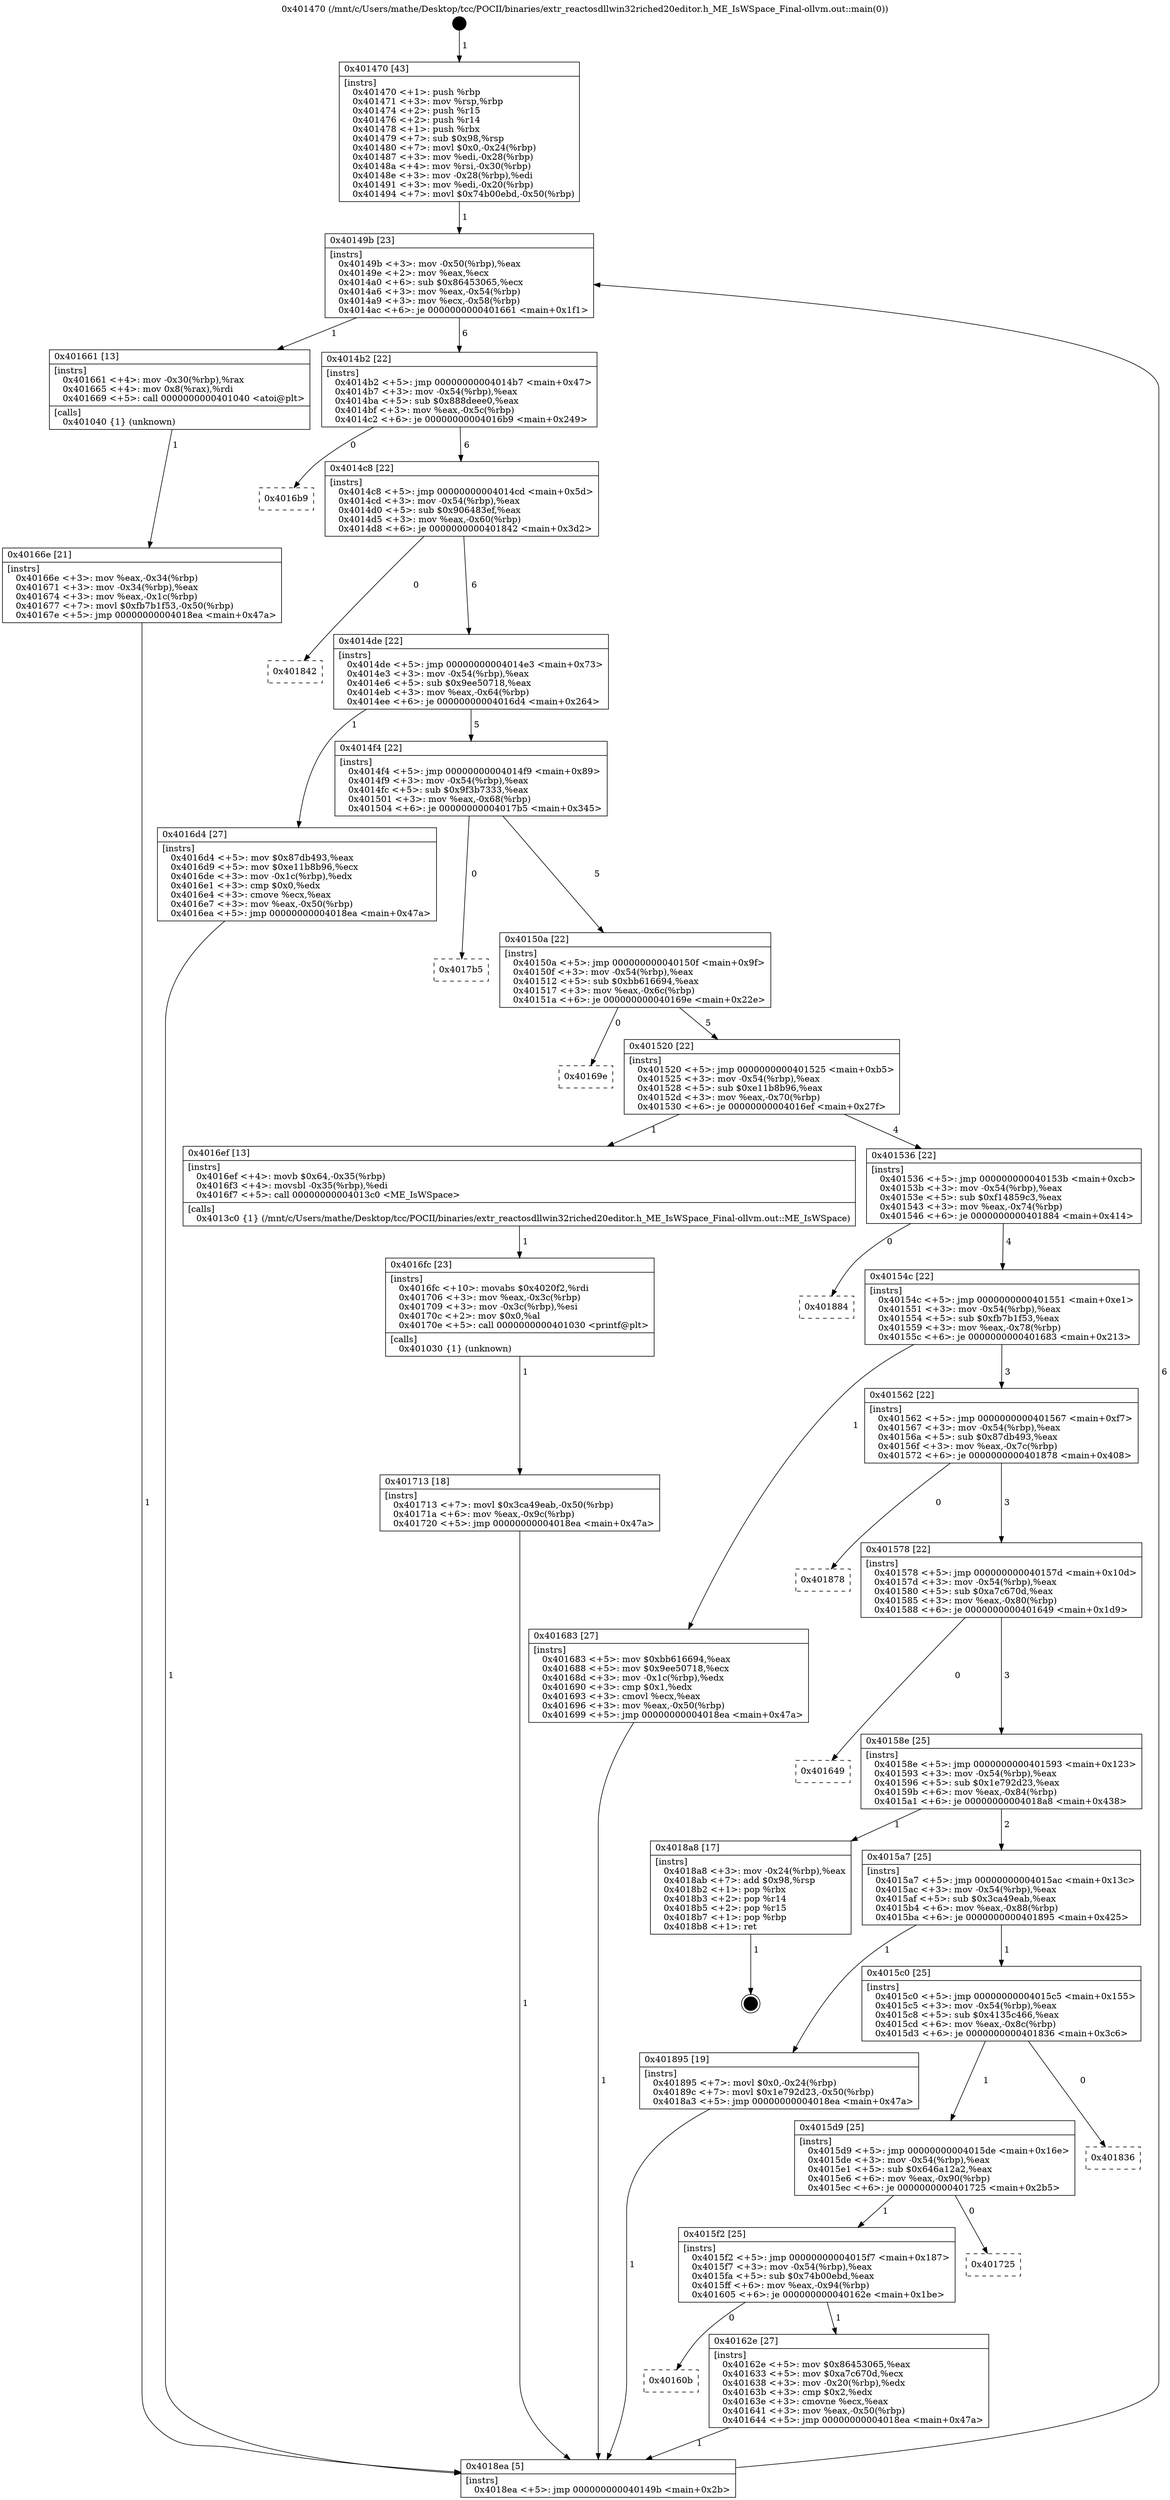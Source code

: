 digraph "0x401470" {
  label = "0x401470 (/mnt/c/Users/mathe/Desktop/tcc/POCII/binaries/extr_reactosdllwin32riched20editor.h_ME_IsWSpace_Final-ollvm.out::main(0))"
  labelloc = "t"
  node[shape=record]

  Entry [label="",width=0.3,height=0.3,shape=circle,fillcolor=black,style=filled]
  "0x40149b" [label="{
     0x40149b [23]\l
     | [instrs]\l
     &nbsp;&nbsp;0x40149b \<+3\>: mov -0x50(%rbp),%eax\l
     &nbsp;&nbsp;0x40149e \<+2\>: mov %eax,%ecx\l
     &nbsp;&nbsp;0x4014a0 \<+6\>: sub $0x86453065,%ecx\l
     &nbsp;&nbsp;0x4014a6 \<+3\>: mov %eax,-0x54(%rbp)\l
     &nbsp;&nbsp;0x4014a9 \<+3\>: mov %ecx,-0x58(%rbp)\l
     &nbsp;&nbsp;0x4014ac \<+6\>: je 0000000000401661 \<main+0x1f1\>\l
  }"]
  "0x401661" [label="{
     0x401661 [13]\l
     | [instrs]\l
     &nbsp;&nbsp;0x401661 \<+4\>: mov -0x30(%rbp),%rax\l
     &nbsp;&nbsp;0x401665 \<+4\>: mov 0x8(%rax),%rdi\l
     &nbsp;&nbsp;0x401669 \<+5\>: call 0000000000401040 \<atoi@plt\>\l
     | [calls]\l
     &nbsp;&nbsp;0x401040 \{1\} (unknown)\l
  }"]
  "0x4014b2" [label="{
     0x4014b2 [22]\l
     | [instrs]\l
     &nbsp;&nbsp;0x4014b2 \<+5\>: jmp 00000000004014b7 \<main+0x47\>\l
     &nbsp;&nbsp;0x4014b7 \<+3\>: mov -0x54(%rbp),%eax\l
     &nbsp;&nbsp;0x4014ba \<+5\>: sub $0x888deee0,%eax\l
     &nbsp;&nbsp;0x4014bf \<+3\>: mov %eax,-0x5c(%rbp)\l
     &nbsp;&nbsp;0x4014c2 \<+6\>: je 00000000004016b9 \<main+0x249\>\l
  }"]
  Exit [label="",width=0.3,height=0.3,shape=circle,fillcolor=black,style=filled,peripheries=2]
  "0x4016b9" [label="{
     0x4016b9\l
  }", style=dashed]
  "0x4014c8" [label="{
     0x4014c8 [22]\l
     | [instrs]\l
     &nbsp;&nbsp;0x4014c8 \<+5\>: jmp 00000000004014cd \<main+0x5d\>\l
     &nbsp;&nbsp;0x4014cd \<+3\>: mov -0x54(%rbp),%eax\l
     &nbsp;&nbsp;0x4014d0 \<+5\>: sub $0x906483ef,%eax\l
     &nbsp;&nbsp;0x4014d5 \<+3\>: mov %eax,-0x60(%rbp)\l
     &nbsp;&nbsp;0x4014d8 \<+6\>: je 0000000000401842 \<main+0x3d2\>\l
  }"]
  "0x401713" [label="{
     0x401713 [18]\l
     | [instrs]\l
     &nbsp;&nbsp;0x401713 \<+7\>: movl $0x3ca49eab,-0x50(%rbp)\l
     &nbsp;&nbsp;0x40171a \<+6\>: mov %eax,-0x9c(%rbp)\l
     &nbsp;&nbsp;0x401720 \<+5\>: jmp 00000000004018ea \<main+0x47a\>\l
  }"]
  "0x401842" [label="{
     0x401842\l
  }", style=dashed]
  "0x4014de" [label="{
     0x4014de [22]\l
     | [instrs]\l
     &nbsp;&nbsp;0x4014de \<+5\>: jmp 00000000004014e3 \<main+0x73\>\l
     &nbsp;&nbsp;0x4014e3 \<+3\>: mov -0x54(%rbp),%eax\l
     &nbsp;&nbsp;0x4014e6 \<+5\>: sub $0x9ee50718,%eax\l
     &nbsp;&nbsp;0x4014eb \<+3\>: mov %eax,-0x64(%rbp)\l
     &nbsp;&nbsp;0x4014ee \<+6\>: je 00000000004016d4 \<main+0x264\>\l
  }"]
  "0x4016fc" [label="{
     0x4016fc [23]\l
     | [instrs]\l
     &nbsp;&nbsp;0x4016fc \<+10\>: movabs $0x4020f2,%rdi\l
     &nbsp;&nbsp;0x401706 \<+3\>: mov %eax,-0x3c(%rbp)\l
     &nbsp;&nbsp;0x401709 \<+3\>: mov -0x3c(%rbp),%esi\l
     &nbsp;&nbsp;0x40170c \<+2\>: mov $0x0,%al\l
     &nbsp;&nbsp;0x40170e \<+5\>: call 0000000000401030 \<printf@plt\>\l
     | [calls]\l
     &nbsp;&nbsp;0x401030 \{1\} (unknown)\l
  }"]
  "0x4016d4" [label="{
     0x4016d4 [27]\l
     | [instrs]\l
     &nbsp;&nbsp;0x4016d4 \<+5\>: mov $0x87db493,%eax\l
     &nbsp;&nbsp;0x4016d9 \<+5\>: mov $0xe11b8b96,%ecx\l
     &nbsp;&nbsp;0x4016de \<+3\>: mov -0x1c(%rbp),%edx\l
     &nbsp;&nbsp;0x4016e1 \<+3\>: cmp $0x0,%edx\l
     &nbsp;&nbsp;0x4016e4 \<+3\>: cmove %ecx,%eax\l
     &nbsp;&nbsp;0x4016e7 \<+3\>: mov %eax,-0x50(%rbp)\l
     &nbsp;&nbsp;0x4016ea \<+5\>: jmp 00000000004018ea \<main+0x47a\>\l
  }"]
  "0x4014f4" [label="{
     0x4014f4 [22]\l
     | [instrs]\l
     &nbsp;&nbsp;0x4014f4 \<+5\>: jmp 00000000004014f9 \<main+0x89\>\l
     &nbsp;&nbsp;0x4014f9 \<+3\>: mov -0x54(%rbp),%eax\l
     &nbsp;&nbsp;0x4014fc \<+5\>: sub $0x9f3b7333,%eax\l
     &nbsp;&nbsp;0x401501 \<+3\>: mov %eax,-0x68(%rbp)\l
     &nbsp;&nbsp;0x401504 \<+6\>: je 00000000004017b5 \<main+0x345\>\l
  }"]
  "0x40166e" [label="{
     0x40166e [21]\l
     | [instrs]\l
     &nbsp;&nbsp;0x40166e \<+3\>: mov %eax,-0x34(%rbp)\l
     &nbsp;&nbsp;0x401671 \<+3\>: mov -0x34(%rbp),%eax\l
     &nbsp;&nbsp;0x401674 \<+3\>: mov %eax,-0x1c(%rbp)\l
     &nbsp;&nbsp;0x401677 \<+7\>: movl $0xfb7b1f53,-0x50(%rbp)\l
     &nbsp;&nbsp;0x40167e \<+5\>: jmp 00000000004018ea \<main+0x47a\>\l
  }"]
  "0x4017b5" [label="{
     0x4017b5\l
  }", style=dashed]
  "0x40150a" [label="{
     0x40150a [22]\l
     | [instrs]\l
     &nbsp;&nbsp;0x40150a \<+5\>: jmp 000000000040150f \<main+0x9f\>\l
     &nbsp;&nbsp;0x40150f \<+3\>: mov -0x54(%rbp),%eax\l
     &nbsp;&nbsp;0x401512 \<+5\>: sub $0xbb616694,%eax\l
     &nbsp;&nbsp;0x401517 \<+3\>: mov %eax,-0x6c(%rbp)\l
     &nbsp;&nbsp;0x40151a \<+6\>: je 000000000040169e \<main+0x22e\>\l
  }"]
  "0x401470" [label="{
     0x401470 [43]\l
     | [instrs]\l
     &nbsp;&nbsp;0x401470 \<+1\>: push %rbp\l
     &nbsp;&nbsp;0x401471 \<+3\>: mov %rsp,%rbp\l
     &nbsp;&nbsp;0x401474 \<+2\>: push %r15\l
     &nbsp;&nbsp;0x401476 \<+2\>: push %r14\l
     &nbsp;&nbsp;0x401478 \<+1\>: push %rbx\l
     &nbsp;&nbsp;0x401479 \<+7\>: sub $0x98,%rsp\l
     &nbsp;&nbsp;0x401480 \<+7\>: movl $0x0,-0x24(%rbp)\l
     &nbsp;&nbsp;0x401487 \<+3\>: mov %edi,-0x28(%rbp)\l
     &nbsp;&nbsp;0x40148a \<+4\>: mov %rsi,-0x30(%rbp)\l
     &nbsp;&nbsp;0x40148e \<+3\>: mov -0x28(%rbp),%edi\l
     &nbsp;&nbsp;0x401491 \<+3\>: mov %edi,-0x20(%rbp)\l
     &nbsp;&nbsp;0x401494 \<+7\>: movl $0x74b00ebd,-0x50(%rbp)\l
  }"]
  "0x40169e" [label="{
     0x40169e\l
  }", style=dashed]
  "0x401520" [label="{
     0x401520 [22]\l
     | [instrs]\l
     &nbsp;&nbsp;0x401520 \<+5\>: jmp 0000000000401525 \<main+0xb5\>\l
     &nbsp;&nbsp;0x401525 \<+3\>: mov -0x54(%rbp),%eax\l
     &nbsp;&nbsp;0x401528 \<+5\>: sub $0xe11b8b96,%eax\l
     &nbsp;&nbsp;0x40152d \<+3\>: mov %eax,-0x70(%rbp)\l
     &nbsp;&nbsp;0x401530 \<+6\>: je 00000000004016ef \<main+0x27f\>\l
  }"]
  "0x4018ea" [label="{
     0x4018ea [5]\l
     | [instrs]\l
     &nbsp;&nbsp;0x4018ea \<+5\>: jmp 000000000040149b \<main+0x2b\>\l
  }"]
  "0x4016ef" [label="{
     0x4016ef [13]\l
     | [instrs]\l
     &nbsp;&nbsp;0x4016ef \<+4\>: movb $0x64,-0x35(%rbp)\l
     &nbsp;&nbsp;0x4016f3 \<+4\>: movsbl -0x35(%rbp),%edi\l
     &nbsp;&nbsp;0x4016f7 \<+5\>: call 00000000004013c0 \<ME_IsWSpace\>\l
     | [calls]\l
     &nbsp;&nbsp;0x4013c0 \{1\} (/mnt/c/Users/mathe/Desktop/tcc/POCII/binaries/extr_reactosdllwin32riched20editor.h_ME_IsWSpace_Final-ollvm.out::ME_IsWSpace)\l
  }"]
  "0x401536" [label="{
     0x401536 [22]\l
     | [instrs]\l
     &nbsp;&nbsp;0x401536 \<+5\>: jmp 000000000040153b \<main+0xcb\>\l
     &nbsp;&nbsp;0x40153b \<+3\>: mov -0x54(%rbp),%eax\l
     &nbsp;&nbsp;0x40153e \<+5\>: sub $0xf14859c3,%eax\l
     &nbsp;&nbsp;0x401543 \<+3\>: mov %eax,-0x74(%rbp)\l
     &nbsp;&nbsp;0x401546 \<+6\>: je 0000000000401884 \<main+0x414\>\l
  }"]
  "0x40160b" [label="{
     0x40160b\l
  }", style=dashed]
  "0x401884" [label="{
     0x401884\l
  }", style=dashed]
  "0x40154c" [label="{
     0x40154c [22]\l
     | [instrs]\l
     &nbsp;&nbsp;0x40154c \<+5\>: jmp 0000000000401551 \<main+0xe1\>\l
     &nbsp;&nbsp;0x401551 \<+3\>: mov -0x54(%rbp),%eax\l
     &nbsp;&nbsp;0x401554 \<+5\>: sub $0xfb7b1f53,%eax\l
     &nbsp;&nbsp;0x401559 \<+3\>: mov %eax,-0x78(%rbp)\l
     &nbsp;&nbsp;0x40155c \<+6\>: je 0000000000401683 \<main+0x213\>\l
  }"]
  "0x40162e" [label="{
     0x40162e [27]\l
     | [instrs]\l
     &nbsp;&nbsp;0x40162e \<+5\>: mov $0x86453065,%eax\l
     &nbsp;&nbsp;0x401633 \<+5\>: mov $0xa7c670d,%ecx\l
     &nbsp;&nbsp;0x401638 \<+3\>: mov -0x20(%rbp),%edx\l
     &nbsp;&nbsp;0x40163b \<+3\>: cmp $0x2,%edx\l
     &nbsp;&nbsp;0x40163e \<+3\>: cmovne %ecx,%eax\l
     &nbsp;&nbsp;0x401641 \<+3\>: mov %eax,-0x50(%rbp)\l
     &nbsp;&nbsp;0x401644 \<+5\>: jmp 00000000004018ea \<main+0x47a\>\l
  }"]
  "0x401683" [label="{
     0x401683 [27]\l
     | [instrs]\l
     &nbsp;&nbsp;0x401683 \<+5\>: mov $0xbb616694,%eax\l
     &nbsp;&nbsp;0x401688 \<+5\>: mov $0x9ee50718,%ecx\l
     &nbsp;&nbsp;0x40168d \<+3\>: mov -0x1c(%rbp),%edx\l
     &nbsp;&nbsp;0x401690 \<+3\>: cmp $0x1,%edx\l
     &nbsp;&nbsp;0x401693 \<+3\>: cmovl %ecx,%eax\l
     &nbsp;&nbsp;0x401696 \<+3\>: mov %eax,-0x50(%rbp)\l
     &nbsp;&nbsp;0x401699 \<+5\>: jmp 00000000004018ea \<main+0x47a\>\l
  }"]
  "0x401562" [label="{
     0x401562 [22]\l
     | [instrs]\l
     &nbsp;&nbsp;0x401562 \<+5\>: jmp 0000000000401567 \<main+0xf7\>\l
     &nbsp;&nbsp;0x401567 \<+3\>: mov -0x54(%rbp),%eax\l
     &nbsp;&nbsp;0x40156a \<+5\>: sub $0x87db493,%eax\l
     &nbsp;&nbsp;0x40156f \<+3\>: mov %eax,-0x7c(%rbp)\l
     &nbsp;&nbsp;0x401572 \<+6\>: je 0000000000401878 \<main+0x408\>\l
  }"]
  "0x4015f2" [label="{
     0x4015f2 [25]\l
     | [instrs]\l
     &nbsp;&nbsp;0x4015f2 \<+5\>: jmp 00000000004015f7 \<main+0x187\>\l
     &nbsp;&nbsp;0x4015f7 \<+3\>: mov -0x54(%rbp),%eax\l
     &nbsp;&nbsp;0x4015fa \<+5\>: sub $0x74b00ebd,%eax\l
     &nbsp;&nbsp;0x4015ff \<+6\>: mov %eax,-0x94(%rbp)\l
     &nbsp;&nbsp;0x401605 \<+6\>: je 000000000040162e \<main+0x1be\>\l
  }"]
  "0x401878" [label="{
     0x401878\l
  }", style=dashed]
  "0x401578" [label="{
     0x401578 [22]\l
     | [instrs]\l
     &nbsp;&nbsp;0x401578 \<+5\>: jmp 000000000040157d \<main+0x10d\>\l
     &nbsp;&nbsp;0x40157d \<+3\>: mov -0x54(%rbp),%eax\l
     &nbsp;&nbsp;0x401580 \<+5\>: sub $0xa7c670d,%eax\l
     &nbsp;&nbsp;0x401585 \<+3\>: mov %eax,-0x80(%rbp)\l
     &nbsp;&nbsp;0x401588 \<+6\>: je 0000000000401649 \<main+0x1d9\>\l
  }"]
  "0x401725" [label="{
     0x401725\l
  }", style=dashed]
  "0x401649" [label="{
     0x401649\l
  }", style=dashed]
  "0x40158e" [label="{
     0x40158e [25]\l
     | [instrs]\l
     &nbsp;&nbsp;0x40158e \<+5\>: jmp 0000000000401593 \<main+0x123\>\l
     &nbsp;&nbsp;0x401593 \<+3\>: mov -0x54(%rbp),%eax\l
     &nbsp;&nbsp;0x401596 \<+5\>: sub $0x1e792d23,%eax\l
     &nbsp;&nbsp;0x40159b \<+6\>: mov %eax,-0x84(%rbp)\l
     &nbsp;&nbsp;0x4015a1 \<+6\>: je 00000000004018a8 \<main+0x438\>\l
  }"]
  "0x4015d9" [label="{
     0x4015d9 [25]\l
     | [instrs]\l
     &nbsp;&nbsp;0x4015d9 \<+5\>: jmp 00000000004015de \<main+0x16e\>\l
     &nbsp;&nbsp;0x4015de \<+3\>: mov -0x54(%rbp),%eax\l
     &nbsp;&nbsp;0x4015e1 \<+5\>: sub $0x646a12a2,%eax\l
     &nbsp;&nbsp;0x4015e6 \<+6\>: mov %eax,-0x90(%rbp)\l
     &nbsp;&nbsp;0x4015ec \<+6\>: je 0000000000401725 \<main+0x2b5\>\l
  }"]
  "0x4018a8" [label="{
     0x4018a8 [17]\l
     | [instrs]\l
     &nbsp;&nbsp;0x4018a8 \<+3\>: mov -0x24(%rbp),%eax\l
     &nbsp;&nbsp;0x4018ab \<+7\>: add $0x98,%rsp\l
     &nbsp;&nbsp;0x4018b2 \<+1\>: pop %rbx\l
     &nbsp;&nbsp;0x4018b3 \<+2\>: pop %r14\l
     &nbsp;&nbsp;0x4018b5 \<+2\>: pop %r15\l
     &nbsp;&nbsp;0x4018b7 \<+1\>: pop %rbp\l
     &nbsp;&nbsp;0x4018b8 \<+1\>: ret\l
  }"]
  "0x4015a7" [label="{
     0x4015a7 [25]\l
     | [instrs]\l
     &nbsp;&nbsp;0x4015a7 \<+5\>: jmp 00000000004015ac \<main+0x13c\>\l
     &nbsp;&nbsp;0x4015ac \<+3\>: mov -0x54(%rbp),%eax\l
     &nbsp;&nbsp;0x4015af \<+5\>: sub $0x3ca49eab,%eax\l
     &nbsp;&nbsp;0x4015b4 \<+6\>: mov %eax,-0x88(%rbp)\l
     &nbsp;&nbsp;0x4015ba \<+6\>: je 0000000000401895 \<main+0x425\>\l
  }"]
  "0x401836" [label="{
     0x401836\l
  }", style=dashed]
  "0x401895" [label="{
     0x401895 [19]\l
     | [instrs]\l
     &nbsp;&nbsp;0x401895 \<+7\>: movl $0x0,-0x24(%rbp)\l
     &nbsp;&nbsp;0x40189c \<+7\>: movl $0x1e792d23,-0x50(%rbp)\l
     &nbsp;&nbsp;0x4018a3 \<+5\>: jmp 00000000004018ea \<main+0x47a\>\l
  }"]
  "0x4015c0" [label="{
     0x4015c0 [25]\l
     | [instrs]\l
     &nbsp;&nbsp;0x4015c0 \<+5\>: jmp 00000000004015c5 \<main+0x155\>\l
     &nbsp;&nbsp;0x4015c5 \<+3\>: mov -0x54(%rbp),%eax\l
     &nbsp;&nbsp;0x4015c8 \<+5\>: sub $0x4135c466,%eax\l
     &nbsp;&nbsp;0x4015cd \<+6\>: mov %eax,-0x8c(%rbp)\l
     &nbsp;&nbsp;0x4015d3 \<+6\>: je 0000000000401836 \<main+0x3c6\>\l
  }"]
  Entry -> "0x401470" [label=" 1"]
  "0x40149b" -> "0x401661" [label=" 1"]
  "0x40149b" -> "0x4014b2" [label=" 6"]
  "0x4018a8" -> Exit [label=" 1"]
  "0x4014b2" -> "0x4016b9" [label=" 0"]
  "0x4014b2" -> "0x4014c8" [label=" 6"]
  "0x401895" -> "0x4018ea" [label=" 1"]
  "0x4014c8" -> "0x401842" [label=" 0"]
  "0x4014c8" -> "0x4014de" [label=" 6"]
  "0x401713" -> "0x4018ea" [label=" 1"]
  "0x4014de" -> "0x4016d4" [label=" 1"]
  "0x4014de" -> "0x4014f4" [label=" 5"]
  "0x4016fc" -> "0x401713" [label=" 1"]
  "0x4014f4" -> "0x4017b5" [label=" 0"]
  "0x4014f4" -> "0x40150a" [label=" 5"]
  "0x4016ef" -> "0x4016fc" [label=" 1"]
  "0x40150a" -> "0x40169e" [label=" 0"]
  "0x40150a" -> "0x401520" [label=" 5"]
  "0x4016d4" -> "0x4018ea" [label=" 1"]
  "0x401520" -> "0x4016ef" [label=" 1"]
  "0x401520" -> "0x401536" [label=" 4"]
  "0x401683" -> "0x4018ea" [label=" 1"]
  "0x401536" -> "0x401884" [label=" 0"]
  "0x401536" -> "0x40154c" [label=" 4"]
  "0x40166e" -> "0x4018ea" [label=" 1"]
  "0x40154c" -> "0x401683" [label=" 1"]
  "0x40154c" -> "0x401562" [label=" 3"]
  "0x401661" -> "0x40166e" [label=" 1"]
  "0x401562" -> "0x401878" [label=" 0"]
  "0x401562" -> "0x401578" [label=" 3"]
  "0x401470" -> "0x40149b" [label=" 1"]
  "0x401578" -> "0x401649" [label=" 0"]
  "0x401578" -> "0x40158e" [label=" 3"]
  "0x40162e" -> "0x4018ea" [label=" 1"]
  "0x40158e" -> "0x4018a8" [label=" 1"]
  "0x40158e" -> "0x4015a7" [label=" 2"]
  "0x4015f2" -> "0x40162e" [label=" 1"]
  "0x4015a7" -> "0x401895" [label=" 1"]
  "0x4015a7" -> "0x4015c0" [label=" 1"]
  "0x4018ea" -> "0x40149b" [label=" 6"]
  "0x4015c0" -> "0x401836" [label=" 0"]
  "0x4015c0" -> "0x4015d9" [label=" 1"]
  "0x4015f2" -> "0x40160b" [label=" 0"]
  "0x4015d9" -> "0x401725" [label=" 0"]
  "0x4015d9" -> "0x4015f2" [label=" 1"]
}
